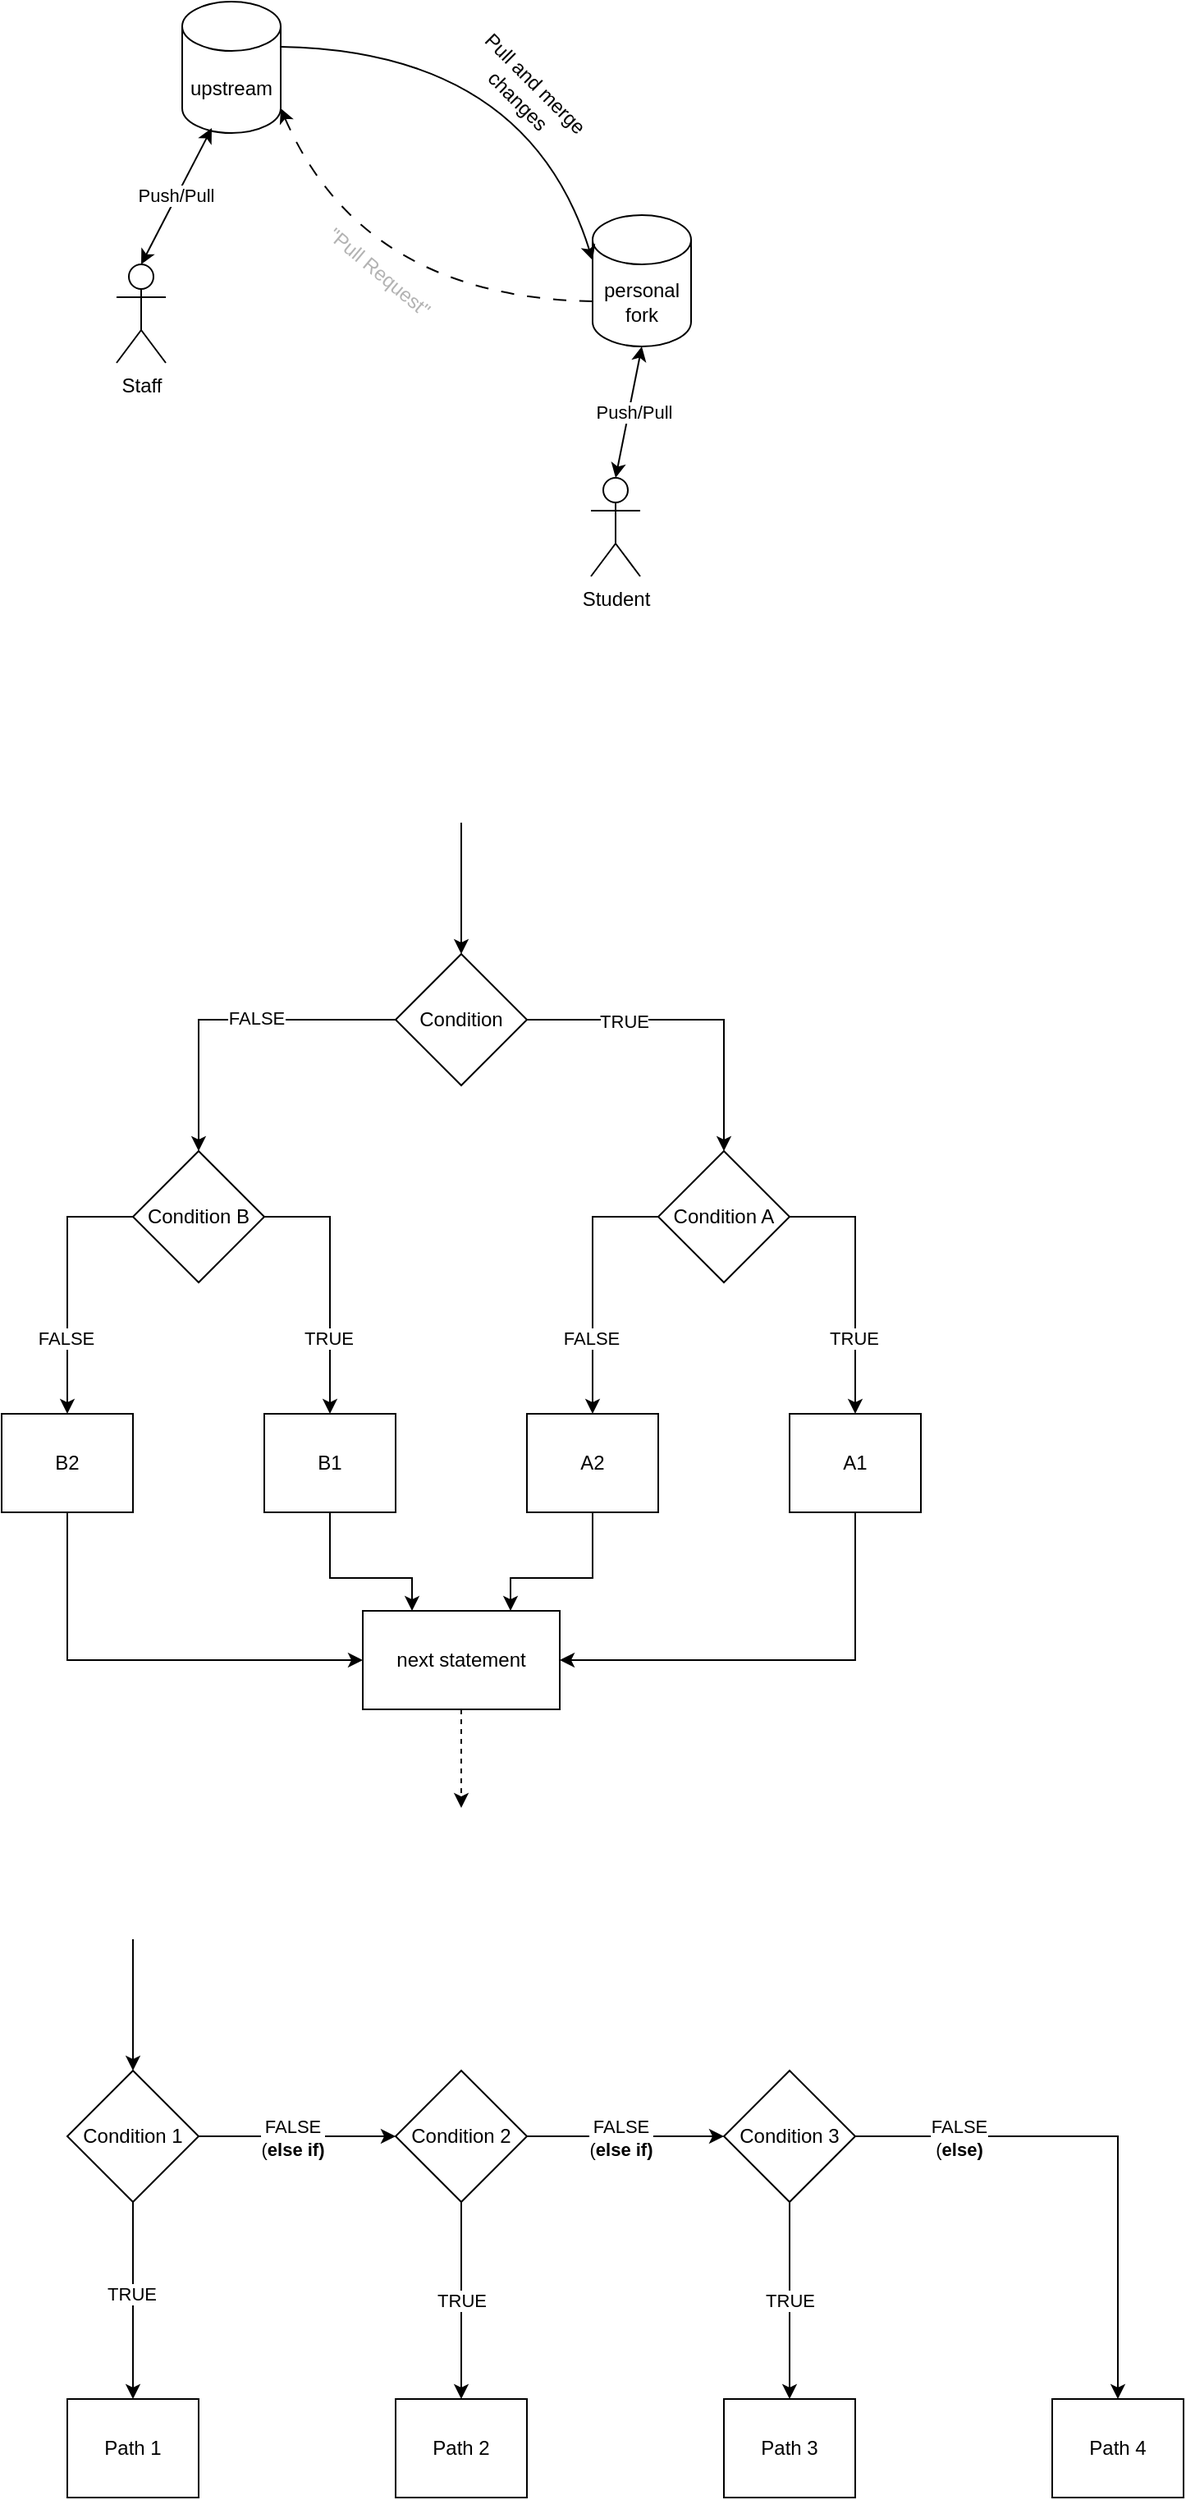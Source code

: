 <mxfile version="22.0.4" type="device">
  <diagram name="Page-1" id="M7toEugl8Fssr2W5uFH1">
    <mxGraphModel dx="1386" dy="751" grid="1" gridSize="10" guides="1" tooltips="1" connect="1" arrows="1" fold="1" page="1" pageScale="1" pageWidth="827" pageHeight="1169" math="0" shadow="0">
      <root>
        <mxCell id="0" />
        <mxCell id="1" parent="0" />
        <mxCell id="IbWEe3e_3CBH4X82kUpH-1" value="personal fork" style="shape=cylinder3;whiteSpace=wrap;html=1;boundedLbl=1;backgroundOutline=1;size=15;" vertex="1" parent="1">
          <mxGeometry x="400" y="230" width="60" height="80" as="geometry" />
        </mxCell>
        <mxCell id="IbWEe3e_3CBH4X82kUpH-2" value="upstream" style="shape=cylinder3;whiteSpace=wrap;html=1;boundedLbl=1;backgroundOutline=1;size=15;" vertex="1" parent="1">
          <mxGeometry x="150" y="100" width="60" height="80" as="geometry" />
        </mxCell>
        <mxCell id="IbWEe3e_3CBH4X82kUpH-3" value="Staff" style="shape=umlActor;verticalLabelPosition=bottom;verticalAlign=top;html=1;outlineConnect=0;" vertex="1" parent="1">
          <mxGeometry x="110" y="260" width="30" height="60" as="geometry" />
        </mxCell>
        <mxCell id="IbWEe3e_3CBH4X82kUpH-5" value="Student" style="shape=umlActor;verticalLabelPosition=bottom;verticalAlign=top;html=1;outlineConnect=0;" vertex="1" parent="1">
          <mxGeometry x="399" y="390" width="30" height="60" as="geometry" />
        </mxCell>
        <mxCell id="IbWEe3e_3CBH4X82kUpH-6" value="" style="endArrow=classic;startArrow=classic;html=1;rounded=0;exitX=0.5;exitY=0;exitDx=0;exitDy=0;exitPerimeter=0;entryX=0.3;entryY=0.963;entryDx=0;entryDy=0;entryPerimeter=0;" edge="1" parent="1" source="IbWEe3e_3CBH4X82kUpH-3" target="IbWEe3e_3CBH4X82kUpH-2">
          <mxGeometry width="50" height="50" relative="1" as="geometry">
            <mxPoint x="390" y="410" as="sourcePoint" />
            <mxPoint x="440" y="360" as="targetPoint" />
          </mxGeometry>
        </mxCell>
        <mxCell id="IbWEe3e_3CBH4X82kUpH-18" value="Push/Pull" style="edgeLabel;html=1;align=center;verticalAlign=middle;resizable=0;points=[];" vertex="1" connectable="0" parent="IbWEe3e_3CBH4X82kUpH-6">
          <mxGeometry x="-0.005" y="2" relative="1" as="geometry">
            <mxPoint x="1" as="offset" />
          </mxGeometry>
        </mxCell>
        <mxCell id="IbWEe3e_3CBH4X82kUpH-10" value="" style="endArrow=classic;html=1;entryX=1;entryY=1;entryDx=0;entryDy=-15;entryPerimeter=0;exitX=0;exitY=0;exitDx=0;exitDy=52.5;exitPerimeter=0;curved=1;dashed=1;dashPattern=8 8;" edge="1" parent="1" source="IbWEe3e_3CBH4X82kUpH-1" target="IbWEe3e_3CBH4X82kUpH-2">
          <mxGeometry width="50" height="50" relative="1" as="geometry">
            <mxPoint x="390" y="410" as="sourcePoint" />
            <mxPoint x="440" y="360" as="targetPoint" />
            <Array as="points">
              <mxPoint x="260" y="280" />
            </Array>
          </mxGeometry>
        </mxCell>
        <mxCell id="IbWEe3e_3CBH4X82kUpH-11" value="" style="endArrow=classic;startArrow=classic;html=1;rounded=0;entryX=0.5;entryY=1;entryDx=0;entryDy=0;entryPerimeter=0;exitX=0.5;exitY=0;exitDx=0;exitDy=0;exitPerimeter=0;" edge="1" parent="1" source="IbWEe3e_3CBH4X82kUpH-5" target="IbWEe3e_3CBH4X82kUpH-1">
          <mxGeometry width="50" height="50" relative="1" as="geometry">
            <mxPoint x="390" y="410" as="sourcePoint" />
            <mxPoint x="440" y="360" as="targetPoint" />
          </mxGeometry>
        </mxCell>
        <mxCell id="IbWEe3e_3CBH4X82kUpH-19" value="Push/Pull" style="edgeLabel;html=1;align=center;verticalAlign=middle;resizable=0;points=[];" vertex="1" connectable="0" parent="IbWEe3e_3CBH4X82kUpH-11">
          <mxGeometry x="0.014" y="-3" relative="1" as="geometry">
            <mxPoint as="offset" />
          </mxGeometry>
        </mxCell>
        <mxCell id="IbWEe3e_3CBH4X82kUpH-14" value="" style="endArrow=classic;html=1;exitX=1;exitY=0;exitDx=0;exitDy=27.5;exitPerimeter=0;entryX=0;entryY=0;entryDx=0;entryDy=27.5;entryPerimeter=0;curved=1;" edge="1" parent="1" source="IbWEe3e_3CBH4X82kUpH-2" target="IbWEe3e_3CBH4X82kUpH-1">
          <mxGeometry width="50" height="50" relative="1" as="geometry">
            <mxPoint x="390" y="410" as="sourcePoint" />
            <mxPoint x="440" y="360" as="targetPoint" />
            <Array as="points">
              <mxPoint x="360" y="130" />
            </Array>
          </mxGeometry>
        </mxCell>
        <mxCell id="IbWEe3e_3CBH4X82kUpH-15" value="Pull and merge changes" style="text;html=1;strokeColor=none;fillColor=none;align=center;verticalAlign=middle;whiteSpace=wrap;rounded=0;rotation=45;" vertex="1" parent="1">
          <mxGeometry x="300" y="140" width="120" height="30" as="geometry" />
        </mxCell>
        <mxCell id="IbWEe3e_3CBH4X82kUpH-16" value="&quot;Pull Request&quot;" style="text;html=1;strokeColor=none;fillColor=none;align=center;verticalAlign=middle;whiteSpace=wrap;rounded=0;rotation=40;fontColor=#B3B3B3;" vertex="1" parent="1">
          <mxGeometry x="210" y="250" width="120" height="30" as="geometry" />
        </mxCell>
        <mxCell id="IbWEe3e_3CBH4X82kUpH-27" style="edgeStyle=orthogonalEdgeStyle;rounded=0;orthogonalLoop=1;jettySize=auto;html=1;exitX=0;exitY=0.5;exitDx=0;exitDy=0;entryX=0.5;entryY=0;entryDx=0;entryDy=0;" edge="1" parent="1" source="IbWEe3e_3CBH4X82kUpH-20" target="IbWEe3e_3CBH4X82kUpH-25">
          <mxGeometry relative="1" as="geometry" />
        </mxCell>
        <mxCell id="IbWEe3e_3CBH4X82kUpH-28" value="FALSE" style="edgeLabel;html=1;align=center;verticalAlign=middle;resizable=0;points=[];" vertex="1" connectable="0" parent="IbWEe3e_3CBH4X82kUpH-27">
          <mxGeometry x="-0.15" y="-1" relative="1" as="geometry">
            <mxPoint as="offset" />
          </mxGeometry>
        </mxCell>
        <mxCell id="IbWEe3e_3CBH4X82kUpH-20" value="Condition" style="rhombus;whiteSpace=wrap;html=1;" vertex="1" parent="1">
          <mxGeometry x="280" y="680" width="80" height="80" as="geometry" />
        </mxCell>
        <mxCell id="IbWEe3e_3CBH4X82kUpH-21" value="" style="endArrow=classic;html=1;rounded=0;entryX=0.5;entryY=0;entryDx=0;entryDy=0;" edge="1" parent="1" target="IbWEe3e_3CBH4X82kUpH-20">
          <mxGeometry width="50" height="50" relative="1" as="geometry">
            <mxPoint x="320" y="600" as="sourcePoint" />
            <mxPoint x="610" y="830" as="targetPoint" />
          </mxGeometry>
        </mxCell>
        <mxCell id="IbWEe3e_3CBH4X82kUpH-22" value="Condition A" style="rhombus;whiteSpace=wrap;html=1;" vertex="1" parent="1">
          <mxGeometry x="440" y="800" width="80" height="80" as="geometry" />
        </mxCell>
        <mxCell id="IbWEe3e_3CBH4X82kUpH-23" value="" style="endArrow=classic;html=1;rounded=0;exitX=1;exitY=0.5;exitDx=0;exitDy=0;entryX=0.5;entryY=0;entryDx=0;entryDy=0;" edge="1" parent="1" source="IbWEe3e_3CBH4X82kUpH-20" target="IbWEe3e_3CBH4X82kUpH-22">
          <mxGeometry width="50" height="50" relative="1" as="geometry">
            <mxPoint x="560" y="880" as="sourcePoint" />
            <mxPoint x="610" y="830" as="targetPoint" />
            <Array as="points">
              <mxPoint x="480" y="720" />
            </Array>
          </mxGeometry>
        </mxCell>
        <mxCell id="IbWEe3e_3CBH4X82kUpH-24" value="TRUE" style="edgeLabel;html=1;align=center;verticalAlign=middle;resizable=0;points=[];" vertex="1" connectable="0" parent="IbWEe3e_3CBH4X82kUpH-23">
          <mxGeometry x="-0.41" y="-1" relative="1" as="geometry">
            <mxPoint as="offset" />
          </mxGeometry>
        </mxCell>
        <mxCell id="IbWEe3e_3CBH4X82kUpH-25" value="Condition B" style="rhombus;whiteSpace=wrap;html=1;" vertex="1" parent="1">
          <mxGeometry x="120" y="800" width="80" height="80" as="geometry" />
        </mxCell>
        <mxCell id="IbWEe3e_3CBH4X82kUpH-29" value="B2" style="rounded=0;whiteSpace=wrap;html=1;" vertex="1" parent="1">
          <mxGeometry x="40" y="960" width="80" height="60" as="geometry" />
        </mxCell>
        <mxCell id="IbWEe3e_3CBH4X82kUpH-30" value="B1" style="rounded=0;whiteSpace=wrap;html=1;" vertex="1" parent="1">
          <mxGeometry x="200" y="960" width="80" height="60" as="geometry" />
        </mxCell>
        <mxCell id="IbWEe3e_3CBH4X82kUpH-31" value="A2" style="rounded=0;whiteSpace=wrap;html=1;" vertex="1" parent="1">
          <mxGeometry x="360" y="960" width="80" height="60" as="geometry" />
        </mxCell>
        <mxCell id="IbWEe3e_3CBH4X82kUpH-32" value="A1" style="rounded=0;whiteSpace=wrap;html=1;" vertex="1" parent="1">
          <mxGeometry x="520" y="960" width="80" height="60" as="geometry" />
        </mxCell>
        <mxCell id="IbWEe3e_3CBH4X82kUpH-33" value="" style="endArrow=classic;html=1;rounded=0;exitX=0;exitY=0.5;exitDx=0;exitDy=0;entryX=0.5;entryY=0;entryDx=0;entryDy=0;" edge="1" parent="1" source="IbWEe3e_3CBH4X82kUpH-25" target="IbWEe3e_3CBH4X82kUpH-29">
          <mxGeometry width="50" height="50" relative="1" as="geometry">
            <mxPoint x="220" y="880" as="sourcePoint" />
            <mxPoint x="270" y="830" as="targetPoint" />
            <Array as="points">
              <mxPoint x="80" y="840" />
            </Array>
          </mxGeometry>
        </mxCell>
        <mxCell id="IbWEe3e_3CBH4X82kUpH-34" value="FALSE" style="edgeLabel;html=1;align=center;verticalAlign=middle;resizable=0;points=[];" vertex="1" connectable="0" parent="IbWEe3e_3CBH4X82kUpH-33">
          <mxGeometry x="0.425" y="-1" relative="1" as="geometry">
            <mxPoint as="offset" />
          </mxGeometry>
        </mxCell>
        <mxCell id="IbWEe3e_3CBH4X82kUpH-35" value="" style="endArrow=classic;html=1;rounded=0;exitX=1;exitY=0.5;exitDx=0;exitDy=0;entryX=0.5;entryY=0;entryDx=0;entryDy=0;" edge="1" parent="1" source="IbWEe3e_3CBH4X82kUpH-25" target="IbWEe3e_3CBH4X82kUpH-30">
          <mxGeometry width="50" height="50" relative="1" as="geometry">
            <mxPoint x="220" y="880" as="sourcePoint" />
            <mxPoint x="270" y="830" as="targetPoint" />
            <Array as="points">
              <mxPoint x="240" y="840" />
            </Array>
          </mxGeometry>
        </mxCell>
        <mxCell id="IbWEe3e_3CBH4X82kUpH-36" value="TRUE" style="edgeLabel;html=1;align=center;verticalAlign=middle;resizable=0;points=[];" vertex="1" connectable="0" parent="IbWEe3e_3CBH4X82kUpH-35">
          <mxGeometry x="0.425" y="-1" relative="1" as="geometry">
            <mxPoint as="offset" />
          </mxGeometry>
        </mxCell>
        <mxCell id="IbWEe3e_3CBH4X82kUpH-37" value="" style="endArrow=classic;html=1;rounded=0;exitX=0;exitY=0.5;exitDx=0;exitDy=0;entryX=0.5;entryY=0;entryDx=0;entryDy=0;" edge="1" parent="1">
          <mxGeometry width="50" height="50" relative="1" as="geometry">
            <mxPoint x="440" y="840" as="sourcePoint" />
            <mxPoint x="400" y="960" as="targetPoint" />
            <Array as="points">
              <mxPoint x="400" y="840" />
            </Array>
          </mxGeometry>
        </mxCell>
        <mxCell id="IbWEe3e_3CBH4X82kUpH-38" value="FALSE" style="edgeLabel;html=1;align=center;verticalAlign=middle;resizable=0;points=[];" vertex="1" connectable="0" parent="IbWEe3e_3CBH4X82kUpH-37">
          <mxGeometry x="0.425" y="-1" relative="1" as="geometry">
            <mxPoint as="offset" />
          </mxGeometry>
        </mxCell>
        <mxCell id="IbWEe3e_3CBH4X82kUpH-39" value="" style="endArrow=classic;html=1;rounded=0;exitX=1;exitY=0.5;exitDx=0;exitDy=0;entryX=0.5;entryY=0;entryDx=0;entryDy=0;" edge="1" parent="1">
          <mxGeometry width="50" height="50" relative="1" as="geometry">
            <mxPoint x="520" y="840" as="sourcePoint" />
            <mxPoint x="560" y="960" as="targetPoint" />
            <Array as="points">
              <mxPoint x="560" y="840" />
            </Array>
          </mxGeometry>
        </mxCell>
        <mxCell id="IbWEe3e_3CBH4X82kUpH-40" value="TRUE" style="edgeLabel;html=1;align=center;verticalAlign=middle;resizable=0;points=[];" vertex="1" connectable="0" parent="IbWEe3e_3CBH4X82kUpH-39">
          <mxGeometry x="0.425" y="-1" relative="1" as="geometry">
            <mxPoint as="offset" />
          </mxGeometry>
        </mxCell>
        <mxCell id="IbWEe3e_3CBH4X82kUpH-41" value="next statement" style="rounded=0;whiteSpace=wrap;html=1;" vertex="1" parent="1">
          <mxGeometry x="260" y="1080" width="120" height="60" as="geometry" />
        </mxCell>
        <mxCell id="IbWEe3e_3CBH4X82kUpH-42" value="" style="endArrow=classic;html=1;rounded=0;exitX=0.5;exitY=1;exitDx=0;exitDy=0;dashed=1;" edge="1" parent="1" source="IbWEe3e_3CBH4X82kUpH-41">
          <mxGeometry width="50" height="50" relative="1" as="geometry">
            <mxPoint x="640" y="1340" as="sourcePoint" />
            <mxPoint x="320" y="1200" as="targetPoint" />
          </mxGeometry>
        </mxCell>
        <mxCell id="IbWEe3e_3CBH4X82kUpH-43" value="" style="endArrow=classic;html=1;rounded=0;exitX=0.5;exitY=1;exitDx=0;exitDy=0;entryX=0.25;entryY=0;entryDx=0;entryDy=0;" edge="1" parent="1" source="IbWEe3e_3CBH4X82kUpH-30" target="IbWEe3e_3CBH4X82kUpH-41">
          <mxGeometry width="50" height="50" relative="1" as="geometry">
            <mxPoint x="640" y="1230" as="sourcePoint" />
            <mxPoint x="690" y="1180" as="targetPoint" />
            <Array as="points">
              <mxPoint x="240" y="1060" />
              <mxPoint x="290" y="1060" />
            </Array>
          </mxGeometry>
        </mxCell>
        <mxCell id="IbWEe3e_3CBH4X82kUpH-44" value="" style="endArrow=classic;html=1;rounded=0;exitX=0.5;exitY=1;exitDx=0;exitDy=0;entryX=0.75;entryY=0;entryDx=0;entryDy=0;" edge="1" parent="1" source="IbWEe3e_3CBH4X82kUpH-31" target="IbWEe3e_3CBH4X82kUpH-41">
          <mxGeometry width="50" height="50" relative="1" as="geometry">
            <mxPoint x="640" y="1230" as="sourcePoint" />
            <mxPoint x="690" y="1180" as="targetPoint" />
            <Array as="points">
              <mxPoint x="400" y="1060" />
              <mxPoint x="350" y="1060" />
            </Array>
          </mxGeometry>
        </mxCell>
        <mxCell id="IbWEe3e_3CBH4X82kUpH-45" value="" style="endArrow=classic;html=1;rounded=0;exitX=0.5;exitY=1;exitDx=0;exitDy=0;entryX=0;entryY=0.5;entryDx=0;entryDy=0;" edge="1" parent="1" source="IbWEe3e_3CBH4X82kUpH-29" target="IbWEe3e_3CBH4X82kUpH-41">
          <mxGeometry width="50" height="50" relative="1" as="geometry">
            <mxPoint x="640" y="1230" as="sourcePoint" />
            <mxPoint x="690" y="1180" as="targetPoint" />
            <Array as="points">
              <mxPoint x="80" y="1110" />
            </Array>
          </mxGeometry>
        </mxCell>
        <mxCell id="IbWEe3e_3CBH4X82kUpH-46" value="" style="endArrow=classic;html=1;rounded=0;exitX=0.5;exitY=1;exitDx=0;exitDy=0;entryX=1;entryY=0.5;entryDx=0;entryDy=0;" edge="1" parent="1" source="IbWEe3e_3CBH4X82kUpH-32" target="IbWEe3e_3CBH4X82kUpH-41">
          <mxGeometry width="50" height="50" relative="1" as="geometry">
            <mxPoint x="560" y="1230" as="sourcePoint" />
            <mxPoint x="610" y="1180" as="targetPoint" />
            <Array as="points">
              <mxPoint x="560" y="1110" />
            </Array>
          </mxGeometry>
        </mxCell>
        <mxCell id="IbWEe3e_3CBH4X82kUpH-47" value="Condition 1" style="rhombus;whiteSpace=wrap;html=1;" vertex="1" parent="1">
          <mxGeometry x="80" y="1360" width="80" height="80" as="geometry" />
        </mxCell>
        <mxCell id="IbWEe3e_3CBH4X82kUpH-48" value="" style="endArrow=classic;html=1;rounded=0;entryX=0.5;entryY=0;entryDx=0;entryDy=0;" edge="1" parent="1" target="IbWEe3e_3CBH4X82kUpH-47">
          <mxGeometry width="50" height="50" relative="1" as="geometry">
            <mxPoint x="120" y="1280" as="sourcePoint" />
            <mxPoint x="410" y="1510" as="targetPoint" />
          </mxGeometry>
        </mxCell>
        <mxCell id="IbWEe3e_3CBH4X82kUpH-49" value="Condition 2" style="rhombus;whiteSpace=wrap;html=1;" vertex="1" parent="1">
          <mxGeometry x="280" y="1360" width="80" height="80" as="geometry" />
        </mxCell>
        <mxCell id="IbWEe3e_3CBH4X82kUpH-52" value="Path 2" style="rounded=0;whiteSpace=wrap;html=1;" vertex="1" parent="1">
          <mxGeometry x="280" y="1560" width="80" height="60" as="geometry" />
        </mxCell>
        <mxCell id="IbWEe3e_3CBH4X82kUpH-54" value="" style="endArrow=classic;html=1;rounded=0;entryX=0.5;entryY=0;entryDx=0;entryDy=0;exitX=0.5;exitY=1;exitDx=0;exitDy=0;" edge="1" parent="1" source="IbWEe3e_3CBH4X82kUpH-49" target="IbWEe3e_3CBH4X82kUpH-52">
          <mxGeometry width="50" height="50" relative="1" as="geometry">
            <mxPoint x="320" y="1480" as="sourcePoint" />
            <mxPoint x="320" y="1640" as="targetPoint" />
            <Array as="points">
              <mxPoint x="320" y="1520" />
            </Array>
          </mxGeometry>
        </mxCell>
        <mxCell id="IbWEe3e_3CBH4X82kUpH-55" value="TRUE" style="edgeLabel;html=1;align=center;verticalAlign=middle;resizable=0;points=[];" vertex="1" connectable="0" parent="IbWEe3e_3CBH4X82kUpH-54">
          <mxGeometry x="0.425" y="-1" relative="1" as="geometry">
            <mxPoint x="1" y="-26" as="offset" />
          </mxGeometry>
        </mxCell>
        <mxCell id="IbWEe3e_3CBH4X82kUpH-58" value="Path 1" style="rounded=0;whiteSpace=wrap;html=1;" vertex="1" parent="1">
          <mxGeometry x="80" y="1560" width="80" height="60" as="geometry" />
        </mxCell>
        <mxCell id="IbWEe3e_3CBH4X82kUpH-59" value="" style="endArrow=classic;html=1;rounded=0;exitX=0.5;exitY=1;exitDx=0;exitDy=0;entryX=0.5;entryY=0;entryDx=0;entryDy=0;" edge="1" parent="1" source="IbWEe3e_3CBH4X82kUpH-47" target="IbWEe3e_3CBH4X82kUpH-58">
          <mxGeometry width="50" height="50" relative="1" as="geometry">
            <mxPoint x="360" y="1570" as="sourcePoint" />
            <mxPoint x="410" y="1520" as="targetPoint" />
          </mxGeometry>
        </mxCell>
        <mxCell id="IbWEe3e_3CBH4X82kUpH-60" value="TRUE" style="edgeLabel;html=1;align=center;verticalAlign=middle;resizable=0;points=[];" vertex="1" connectable="0" parent="IbWEe3e_3CBH4X82kUpH-59">
          <mxGeometry x="-0.07" y="-1" relative="1" as="geometry">
            <mxPoint as="offset" />
          </mxGeometry>
        </mxCell>
        <mxCell id="IbWEe3e_3CBH4X82kUpH-72" value="" style="endArrow=classic;html=1;rounded=0;exitX=1;exitY=0.5;exitDx=0;exitDy=0;entryX=0;entryY=0.5;entryDx=0;entryDy=0;" edge="1" parent="1" source="IbWEe3e_3CBH4X82kUpH-47" target="IbWEe3e_3CBH4X82kUpH-49">
          <mxGeometry width="50" height="50" relative="1" as="geometry">
            <mxPoint x="560" y="1570" as="sourcePoint" />
            <mxPoint x="610" y="1520" as="targetPoint" />
          </mxGeometry>
        </mxCell>
        <mxCell id="IbWEe3e_3CBH4X82kUpH-73" value="FALSE&lt;br&gt;(&lt;b&gt;else if)&lt;/b&gt;" style="edgeLabel;html=1;align=center;verticalAlign=middle;resizable=0;points=[];" vertex="1" connectable="0" parent="IbWEe3e_3CBH4X82kUpH-72">
          <mxGeometry x="-0.05" y="-1" relative="1" as="geometry">
            <mxPoint as="offset" />
          </mxGeometry>
        </mxCell>
        <mxCell id="IbWEe3e_3CBH4X82kUpH-74" value="" style="endArrow=classic;html=1;rounded=0;exitX=1;exitY=0.5;exitDx=0;exitDy=0;entryX=0;entryY=0.5;entryDx=0;entryDy=0;" edge="1" target="IbWEe3e_3CBH4X82kUpH-76" parent="1">
          <mxGeometry width="50" height="50" relative="1" as="geometry">
            <mxPoint x="360" y="1400" as="sourcePoint" />
            <mxPoint x="810" y="1520" as="targetPoint" />
          </mxGeometry>
        </mxCell>
        <mxCell id="IbWEe3e_3CBH4X82kUpH-75" value="FALSE&lt;br&gt;(&lt;b&gt;else if)&lt;/b&gt;" style="edgeLabel;html=1;align=center;verticalAlign=middle;resizable=0;points=[];" vertex="1" connectable="0" parent="IbWEe3e_3CBH4X82kUpH-74">
          <mxGeometry x="-0.05" y="-1" relative="1" as="geometry">
            <mxPoint as="offset" />
          </mxGeometry>
        </mxCell>
        <mxCell id="IbWEe3e_3CBH4X82kUpH-76" value="Condition 3" style="rhombus;whiteSpace=wrap;html=1;" vertex="1" parent="1">
          <mxGeometry x="480" y="1360" width="80" height="80" as="geometry" />
        </mxCell>
        <mxCell id="IbWEe3e_3CBH4X82kUpH-77" value="" style="endArrow=classic;html=1;rounded=0;entryX=0.5;entryY=0;entryDx=0;entryDy=0;exitX=0.5;exitY=1;exitDx=0;exitDy=0;" edge="1" source="IbWEe3e_3CBH4X82kUpH-76" target="IbWEe3e_3CBH4X82kUpH-79" parent="1">
          <mxGeometry width="50" height="50" relative="1" as="geometry">
            <mxPoint x="520" y="1480" as="sourcePoint" />
            <mxPoint x="520" y="1640" as="targetPoint" />
            <Array as="points">
              <mxPoint x="520" y="1520" />
            </Array>
          </mxGeometry>
        </mxCell>
        <mxCell id="IbWEe3e_3CBH4X82kUpH-78" value="TRUE" style="edgeLabel;html=1;align=center;verticalAlign=middle;resizable=0;points=[];" vertex="1" connectable="0" parent="IbWEe3e_3CBH4X82kUpH-77">
          <mxGeometry x="0.425" y="-1" relative="1" as="geometry">
            <mxPoint x="1" y="-26" as="offset" />
          </mxGeometry>
        </mxCell>
        <mxCell id="IbWEe3e_3CBH4X82kUpH-79" value="Path 3" style="rounded=0;whiteSpace=wrap;html=1;" vertex="1" parent="1">
          <mxGeometry x="480" y="1560" width="80" height="60" as="geometry" />
        </mxCell>
        <mxCell id="IbWEe3e_3CBH4X82kUpH-80" value="" style="endArrow=classic;html=1;rounded=0;entryX=0.5;entryY=0;entryDx=0;entryDy=0;exitX=1;exitY=0.5;exitDx=0;exitDy=0;" edge="1" target="IbWEe3e_3CBH4X82kUpH-82" parent="1" source="IbWEe3e_3CBH4X82kUpH-76">
          <mxGeometry width="50" height="50" relative="1" as="geometry">
            <mxPoint x="680" y="1440" as="sourcePoint" />
            <mxPoint x="680" y="1640" as="targetPoint" />
            <Array as="points">
              <mxPoint x="680" y="1400" />
              <mxPoint x="720" y="1400" />
            </Array>
          </mxGeometry>
        </mxCell>
        <mxCell id="IbWEe3e_3CBH4X82kUpH-86" value="FALSE&lt;br&gt;(&lt;b&gt;else)&lt;/b&gt;" style="edgeLabel;html=1;align=center;verticalAlign=middle;resizable=0;points=[];" vertex="1" connectable="0" parent="IbWEe3e_3CBH4X82kUpH-80">
          <mxGeometry x="-0.607" y="-1" relative="1" as="geometry">
            <mxPoint as="offset" />
          </mxGeometry>
        </mxCell>
        <mxCell id="IbWEe3e_3CBH4X82kUpH-82" value="Path 4" style="rounded=0;whiteSpace=wrap;html=1;" vertex="1" parent="1">
          <mxGeometry x="680" y="1560" width="80" height="60" as="geometry" />
        </mxCell>
      </root>
    </mxGraphModel>
  </diagram>
</mxfile>
